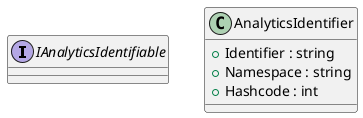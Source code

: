 @startuml
interface IAnalyticsIdentifiable {
}
class AnalyticsIdentifier {
    + Identifier : string
    + Namespace : string
    + Hashcode : int
}
@enduml
